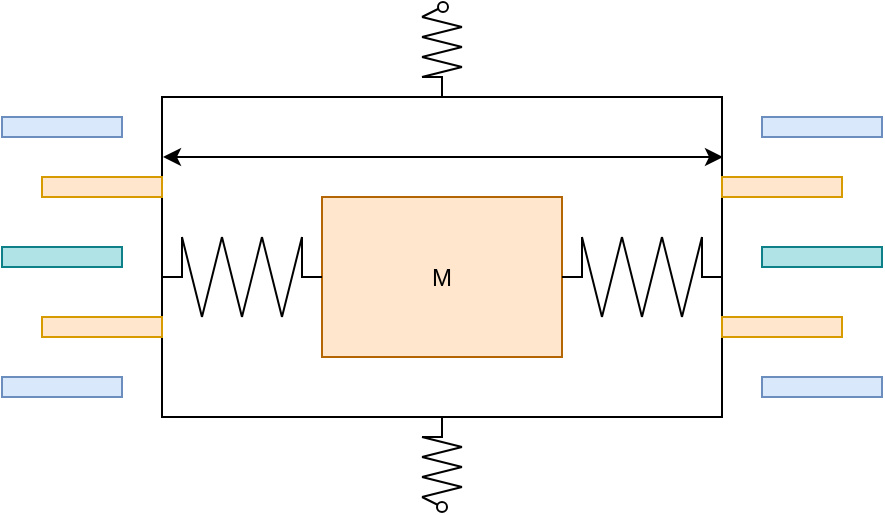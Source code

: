 <mxfile version="24.2.2" type="device">
  <diagram name="Stránka-1" id="my_ql4EVGXeYwR-Lx28C">
    <mxGraphModel dx="1426" dy="1085" grid="1" gridSize="10" guides="1" tooltips="1" connect="1" arrows="1" fold="1" page="1" pageScale="1" pageWidth="500" pageHeight="300" math="0" shadow="0">
      <root>
        <mxCell id="0" />
        <mxCell id="1" parent="0" />
        <mxCell id="o4xuiC8xF3JpILg-jTOS-2" value="" style="rounded=0;whiteSpace=wrap;html=1;" vertex="1" parent="1">
          <mxGeometry x="110" y="-229.5" width="280" height="160" as="geometry" />
        </mxCell>
        <mxCell id="o4xuiC8xF3JpILg-jTOS-1" value="M" style="rounded=0;whiteSpace=wrap;html=1;fillColor=#ffe6cc;strokeColor=#b46504;" vertex="1" parent="1">
          <mxGeometry x="190" y="-179.5" width="120" height="80" as="geometry" />
        </mxCell>
        <mxCell id="o4xuiC8xF3JpILg-jTOS-7" value="" style="endArrow=classic;startArrow=classic;html=1;rounded=0;" edge="1" parent="1">
          <mxGeometry width="50" height="50" relative="1" as="geometry">
            <mxPoint x="110.5" y="-199.5" as="sourcePoint" />
            <mxPoint x="390.5" y="-199.5" as="targetPoint" />
          </mxGeometry>
        </mxCell>
        <mxCell id="o4xuiC8xF3JpILg-jTOS-10" value="" style="rounded=0;whiteSpace=wrap;html=1;fillColor=#dae8fc;strokeColor=#6c8ebf;" vertex="1" parent="1">
          <mxGeometry x="410" y="-89.5" width="60" height="10" as="geometry" />
        </mxCell>
        <mxCell id="o4xuiC8xF3JpILg-jTOS-11" value="" style="rounded=0;whiteSpace=wrap;html=1;fillColor=#ffe6cc;strokeColor=#d79b00;" vertex="1" parent="1">
          <mxGeometry x="390" y="-119.5" width="60" height="10" as="geometry" />
        </mxCell>
        <mxCell id="o4xuiC8xF3JpILg-jTOS-12" value="" style="rounded=0;whiteSpace=wrap;html=1;fillColor=#b0e3e6;strokeColor=#0e8088;" vertex="1" parent="1">
          <mxGeometry x="410" y="-154.5" width="60" height="10" as="geometry" />
        </mxCell>
        <mxCell id="o4xuiC8xF3JpILg-jTOS-13" value="" style="rounded=0;whiteSpace=wrap;html=1;fillColor=#ffe6cc;strokeColor=#d79b00;" vertex="1" parent="1">
          <mxGeometry x="390" y="-189.5" width="60" height="10" as="geometry" />
        </mxCell>
        <mxCell id="o4xuiC8xF3JpILg-jTOS-14" value="" style="rounded=0;whiteSpace=wrap;html=1;fillColor=#dae8fc;strokeColor=#6c8ebf;" vertex="1" parent="1">
          <mxGeometry x="410" y="-219.5" width="60" height="10" as="geometry" />
        </mxCell>
        <mxCell id="o4xuiC8xF3JpILg-jTOS-18" value="" style="rounded=0;whiteSpace=wrap;html=1;fillColor=#dae8fc;strokeColor=#6c8ebf;" vertex="1" parent="1">
          <mxGeometry x="30" y="-89.5" width="60" height="10" as="geometry" />
        </mxCell>
        <mxCell id="o4xuiC8xF3JpILg-jTOS-19" value="" style="rounded=0;whiteSpace=wrap;html=1;fillColor=#ffe6cc;strokeColor=#d79b00;" vertex="1" parent="1">
          <mxGeometry x="50" y="-119.5" width="60" height="10" as="geometry" />
        </mxCell>
        <mxCell id="o4xuiC8xF3JpILg-jTOS-20" value="" style="rounded=0;whiteSpace=wrap;html=1;fillColor=#b0e3e6;strokeColor=#0e8088;" vertex="1" parent="1">
          <mxGeometry x="30" y="-154.5" width="60" height="10" as="geometry" />
        </mxCell>
        <mxCell id="o4xuiC8xF3JpILg-jTOS-21" value="" style="rounded=0;whiteSpace=wrap;html=1;fillColor=#ffe6cc;strokeColor=#d79b00;" vertex="1" parent="1">
          <mxGeometry x="50" y="-189.5" width="60" height="10" as="geometry" />
        </mxCell>
        <mxCell id="o4xuiC8xF3JpILg-jTOS-22" value="" style="rounded=0;whiteSpace=wrap;html=1;fillColor=#dae8fc;strokeColor=#6c8ebf;" vertex="1" parent="1">
          <mxGeometry x="30" y="-219.5" width="60" height="10" as="geometry" />
        </mxCell>
        <mxCell id="o4xuiC8xF3JpILg-jTOS-24" value="" style="endArrow=none;html=1;rounded=0;" edge="1" parent="1">
          <mxGeometry width="50" height="50" relative="1" as="geometry">
            <mxPoint x="240" y="-29.5" as="sourcePoint" />
            <mxPoint x="260" y="-34.5" as="targetPoint" />
          </mxGeometry>
        </mxCell>
        <mxCell id="o4xuiC8xF3JpILg-jTOS-25" value="" style="endArrow=none;html=1;rounded=0;" edge="1" parent="1">
          <mxGeometry width="50" height="50" relative="1" as="geometry">
            <mxPoint x="240" y="-39.5" as="sourcePoint" />
            <mxPoint x="260" y="-34.5" as="targetPoint" />
          </mxGeometry>
        </mxCell>
        <mxCell id="o4xuiC8xF3JpILg-jTOS-26" value="" style="endArrow=none;html=1;rounded=0;" edge="1" parent="1">
          <mxGeometry width="50" height="50" relative="1" as="geometry">
            <mxPoint x="240" y="-39.5" as="sourcePoint" />
            <mxPoint x="260" y="-44.5" as="targetPoint" />
          </mxGeometry>
        </mxCell>
        <mxCell id="o4xuiC8xF3JpILg-jTOS-27" value="" style="endArrow=none;html=1;rounded=0;" edge="1" parent="1">
          <mxGeometry width="50" height="50" relative="1" as="geometry">
            <mxPoint x="240" y="-49.5" as="sourcePoint" />
            <mxPoint x="260" y="-44.5" as="targetPoint" />
          </mxGeometry>
        </mxCell>
        <mxCell id="o4xuiC8xF3JpILg-jTOS-28" value="" style="endArrow=none;html=1;rounded=0;" edge="1" parent="1">
          <mxGeometry width="50" height="50" relative="1" as="geometry">
            <mxPoint x="240" y="-49.5" as="sourcePoint" />
            <mxPoint x="260" y="-54.5" as="targetPoint" />
          </mxGeometry>
        </mxCell>
        <mxCell id="o4xuiC8xF3JpILg-jTOS-29" value="" style="endArrow=none;html=1;rounded=0;" edge="1" parent="1">
          <mxGeometry width="50" height="50" relative="1" as="geometry">
            <mxPoint x="240" y="-59.5" as="sourcePoint" />
            <mxPoint x="260" y="-54.5" as="targetPoint" />
          </mxGeometry>
        </mxCell>
        <mxCell id="o4xuiC8xF3JpILg-jTOS-30" value="" style="endArrow=none;html=1;rounded=0;" edge="1" parent="1">
          <mxGeometry width="50" height="50" relative="1" as="geometry">
            <mxPoint x="240" y="-59.5" as="sourcePoint" />
            <mxPoint x="250" y="-69.5" as="targetPoint" />
            <Array as="points">
              <mxPoint x="250" y="-59.5" />
            </Array>
          </mxGeometry>
        </mxCell>
        <mxCell id="o4xuiC8xF3JpILg-jTOS-31" value="" style="endArrow=none;html=1;rounded=0;" edge="1" parent="1">
          <mxGeometry width="50" height="50" relative="1" as="geometry">
            <mxPoint x="250" y="-24.5" as="sourcePoint" />
            <mxPoint x="240" y="-29.5" as="targetPoint" />
            <Array as="points" />
          </mxGeometry>
        </mxCell>
        <mxCell id="o4xuiC8xF3JpILg-jTOS-32" value="" style="ellipse;whiteSpace=wrap;html=1;aspect=fixed;" vertex="1" parent="1">
          <mxGeometry x="247.5" y="-27" width="5" height="5" as="geometry" />
        </mxCell>
        <mxCell id="o4xuiC8xF3JpILg-jTOS-33" value="" style="endArrow=none;html=1;rounded=0;" edge="1" parent="1">
          <mxGeometry width="50" height="50" relative="1" as="geometry">
            <mxPoint x="240" y="-239.5" as="sourcePoint" />
            <mxPoint x="260" y="-244.5" as="targetPoint" />
          </mxGeometry>
        </mxCell>
        <mxCell id="o4xuiC8xF3JpILg-jTOS-34" value="" style="endArrow=none;html=1;rounded=0;" edge="1" parent="1">
          <mxGeometry width="50" height="50" relative="1" as="geometry">
            <mxPoint x="240" y="-249.5" as="sourcePoint" />
            <mxPoint x="260" y="-244.5" as="targetPoint" />
          </mxGeometry>
        </mxCell>
        <mxCell id="o4xuiC8xF3JpILg-jTOS-35" value="" style="endArrow=none;html=1;rounded=0;" edge="1" parent="1">
          <mxGeometry width="50" height="50" relative="1" as="geometry">
            <mxPoint x="240" y="-249.5" as="sourcePoint" />
            <mxPoint x="260" y="-254.5" as="targetPoint" />
          </mxGeometry>
        </mxCell>
        <mxCell id="o4xuiC8xF3JpILg-jTOS-36" value="" style="endArrow=none;html=1;rounded=0;" edge="1" parent="1">
          <mxGeometry width="50" height="50" relative="1" as="geometry">
            <mxPoint x="240" y="-259.5" as="sourcePoint" />
            <mxPoint x="260" y="-254.5" as="targetPoint" />
          </mxGeometry>
        </mxCell>
        <mxCell id="o4xuiC8xF3JpILg-jTOS-37" value="" style="endArrow=none;html=1;rounded=0;" edge="1" parent="1">
          <mxGeometry width="50" height="50" relative="1" as="geometry">
            <mxPoint x="240" y="-259.5" as="sourcePoint" />
            <mxPoint x="260" y="-264.5" as="targetPoint" />
          </mxGeometry>
        </mxCell>
        <mxCell id="o4xuiC8xF3JpILg-jTOS-38" value="" style="endArrow=none;html=1;rounded=0;" edge="1" parent="1">
          <mxGeometry width="50" height="50" relative="1" as="geometry">
            <mxPoint x="240" y="-269.5" as="sourcePoint" />
            <mxPoint x="260" y="-264.5" as="targetPoint" />
          </mxGeometry>
        </mxCell>
        <mxCell id="o4xuiC8xF3JpILg-jTOS-39" value="" style="endArrow=none;html=1;rounded=0;" edge="1" parent="1">
          <mxGeometry width="50" height="50" relative="1" as="geometry">
            <mxPoint x="250" y="-229.5" as="sourcePoint" />
            <mxPoint x="240" y="-239.5" as="targetPoint" />
            <Array as="points">
              <mxPoint x="250" y="-239.5" />
            </Array>
          </mxGeometry>
        </mxCell>
        <mxCell id="o4xuiC8xF3JpILg-jTOS-40" value="" style="endArrow=none;html=1;rounded=0;" edge="1" parent="1">
          <mxGeometry width="50" height="50" relative="1" as="geometry">
            <mxPoint x="250" y="-274.5" as="sourcePoint" />
            <mxPoint x="240" y="-269.5" as="targetPoint" />
            <Array as="points" />
          </mxGeometry>
        </mxCell>
        <mxCell id="o4xuiC8xF3JpILg-jTOS-41" value="" style="ellipse;whiteSpace=wrap;html=1;aspect=fixed;" vertex="1" parent="1">
          <mxGeometry x="248" y="-277" width="5" height="5" as="geometry" />
        </mxCell>
        <mxCell id="o4xuiC8xF3JpILg-jTOS-42" value="" style="endArrow=none;html=1;rounded=0;" edge="1" parent="1">
          <mxGeometry width="50" height="50" relative="1" as="geometry">
            <mxPoint x="110" y="-139.5" as="sourcePoint" />
            <mxPoint x="120" y="-159.5" as="targetPoint" />
            <Array as="points">
              <mxPoint x="120" y="-139.5" />
            </Array>
          </mxGeometry>
        </mxCell>
        <mxCell id="o4xuiC8xF3JpILg-jTOS-43" value="" style="endArrow=none;html=1;rounded=0;" edge="1" parent="1">
          <mxGeometry width="50" height="50" relative="1" as="geometry">
            <mxPoint x="130" y="-119.5" as="sourcePoint" />
            <mxPoint x="120" y="-159.5" as="targetPoint" />
          </mxGeometry>
        </mxCell>
        <mxCell id="o4xuiC8xF3JpILg-jTOS-44" value="" style="endArrow=none;html=1;rounded=0;" edge="1" parent="1">
          <mxGeometry width="50" height="50" relative="1" as="geometry">
            <mxPoint x="130" y="-119.5" as="sourcePoint" />
            <mxPoint x="140" y="-159.5" as="targetPoint" />
          </mxGeometry>
        </mxCell>
        <mxCell id="o4xuiC8xF3JpILg-jTOS-45" value="" style="endArrow=none;html=1;rounded=0;" edge="1" parent="1">
          <mxGeometry width="50" height="50" relative="1" as="geometry">
            <mxPoint x="150" y="-119.5" as="sourcePoint" />
            <mxPoint x="140" y="-159.5" as="targetPoint" />
          </mxGeometry>
        </mxCell>
        <mxCell id="o4xuiC8xF3JpILg-jTOS-46" value="" style="endArrow=none;html=1;rounded=0;" edge="1" parent="1">
          <mxGeometry width="50" height="50" relative="1" as="geometry">
            <mxPoint x="150" y="-119.5" as="sourcePoint" />
            <mxPoint x="160" y="-159.5" as="targetPoint" />
          </mxGeometry>
        </mxCell>
        <mxCell id="o4xuiC8xF3JpILg-jTOS-47" value="" style="endArrow=none;html=1;rounded=0;" edge="1" parent="1">
          <mxGeometry width="50" height="50" relative="1" as="geometry">
            <mxPoint x="170" y="-119.5" as="sourcePoint" />
            <mxPoint x="160" y="-159.5" as="targetPoint" />
          </mxGeometry>
        </mxCell>
        <mxCell id="o4xuiC8xF3JpILg-jTOS-48" value="" style="endArrow=none;html=1;rounded=0;" edge="1" parent="1">
          <mxGeometry width="50" height="50" relative="1" as="geometry">
            <mxPoint x="170" y="-119.5" as="sourcePoint" />
            <mxPoint x="180" y="-159.5" as="targetPoint" />
          </mxGeometry>
        </mxCell>
        <mxCell id="o4xuiC8xF3JpILg-jTOS-49" value="" style="endArrow=none;html=1;rounded=0;" edge="1" parent="1">
          <mxGeometry width="50" height="50" relative="1" as="geometry">
            <mxPoint x="190" y="-139.5" as="sourcePoint" />
            <mxPoint x="180" y="-159.5" as="targetPoint" />
            <Array as="points">
              <mxPoint x="180" y="-139.5" />
            </Array>
          </mxGeometry>
        </mxCell>
        <mxCell id="o4xuiC8xF3JpILg-jTOS-50" value="" style="endArrow=none;html=1;rounded=0;" edge="1" parent="1">
          <mxGeometry width="50" height="50" relative="1" as="geometry">
            <mxPoint x="310" y="-139.5" as="sourcePoint" />
            <mxPoint x="320" y="-159.5" as="targetPoint" />
            <Array as="points">
              <mxPoint x="320" y="-139.5" />
            </Array>
          </mxGeometry>
        </mxCell>
        <mxCell id="o4xuiC8xF3JpILg-jTOS-51" value="" style="endArrow=none;html=1;rounded=0;" edge="1" parent="1">
          <mxGeometry width="50" height="50" relative="1" as="geometry">
            <mxPoint x="330" y="-119.5" as="sourcePoint" />
            <mxPoint x="320" y="-159.5" as="targetPoint" />
          </mxGeometry>
        </mxCell>
        <mxCell id="o4xuiC8xF3JpILg-jTOS-52" value="" style="endArrow=none;html=1;rounded=0;" edge="1" parent="1">
          <mxGeometry width="50" height="50" relative="1" as="geometry">
            <mxPoint x="330" y="-119.5" as="sourcePoint" />
            <mxPoint x="340" y="-159.5" as="targetPoint" />
          </mxGeometry>
        </mxCell>
        <mxCell id="o4xuiC8xF3JpILg-jTOS-53" value="" style="endArrow=none;html=1;rounded=0;" edge="1" parent="1">
          <mxGeometry width="50" height="50" relative="1" as="geometry">
            <mxPoint x="350" y="-119.5" as="sourcePoint" />
            <mxPoint x="340" y="-159.5" as="targetPoint" />
          </mxGeometry>
        </mxCell>
        <mxCell id="o4xuiC8xF3JpILg-jTOS-54" value="" style="endArrow=none;html=1;rounded=0;" edge="1" parent="1">
          <mxGeometry width="50" height="50" relative="1" as="geometry">
            <mxPoint x="350" y="-119.5" as="sourcePoint" />
            <mxPoint x="360" y="-159.5" as="targetPoint" />
          </mxGeometry>
        </mxCell>
        <mxCell id="o4xuiC8xF3JpILg-jTOS-55" value="" style="endArrow=none;html=1;rounded=0;" edge="1" parent="1">
          <mxGeometry width="50" height="50" relative="1" as="geometry">
            <mxPoint x="370" y="-119.5" as="sourcePoint" />
            <mxPoint x="360" y="-159.5" as="targetPoint" />
          </mxGeometry>
        </mxCell>
        <mxCell id="o4xuiC8xF3JpILg-jTOS-56" value="" style="endArrow=none;html=1;rounded=0;" edge="1" parent="1">
          <mxGeometry width="50" height="50" relative="1" as="geometry">
            <mxPoint x="370" y="-119.5" as="sourcePoint" />
            <mxPoint x="380" y="-159.5" as="targetPoint" />
          </mxGeometry>
        </mxCell>
        <mxCell id="o4xuiC8xF3JpILg-jTOS-57" value="" style="endArrow=none;html=1;rounded=0;" edge="1" parent="1">
          <mxGeometry width="50" height="50" relative="1" as="geometry">
            <mxPoint x="390" y="-139.5" as="sourcePoint" />
            <mxPoint x="380" y="-159.5" as="targetPoint" />
            <Array as="points">
              <mxPoint x="380" y="-139.5" />
            </Array>
          </mxGeometry>
        </mxCell>
      </root>
    </mxGraphModel>
  </diagram>
</mxfile>
